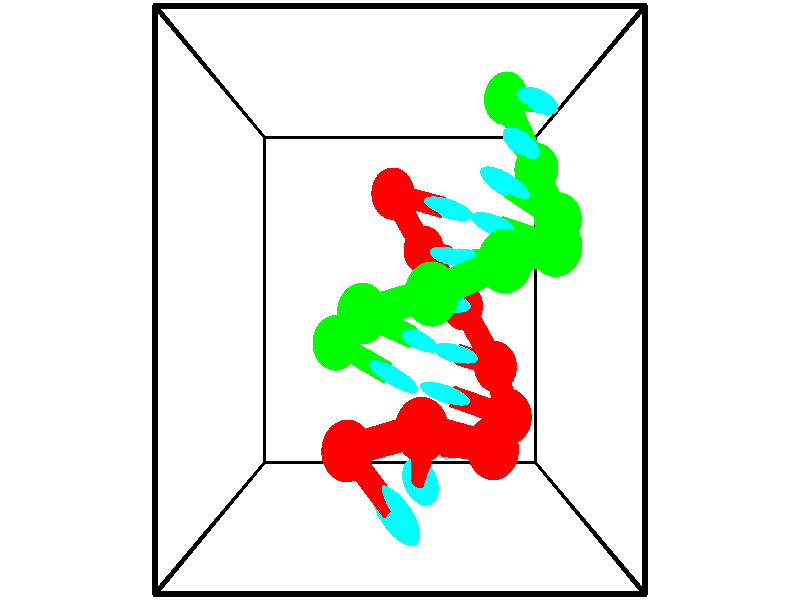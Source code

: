 // switches for output
#declare DRAW_BASES = 1; // possible values are 0, 1; only relevant for DNA ribbons
#declare DRAW_BASES_TYPE = 3; // possible values are 1, 2, 3; only relevant for DNA ribbons
#declare DRAW_FOG = 0; // set to 1 to enable fog

#include "colors.inc"

#include "transforms.inc"
background { rgb <1, 1, 1>}

#default {
   normal{
       ripples 0.25
       frequency 0.20
       turbulence 0.2
       lambda 5
   }
	finish {
		phong 0.1
		phong_size 40.
	}
}

// original window dimensions: 1024x640


// camera settings

camera {
	sky <-0, 1, 0>
	up <-0, 1, 0>
	right 1.6 * <1, 0, 0>
	location <2.5, 2.5, 11.1562>
	look_at <2.5, 2.5, 2.5>
	direction <0, 0, -8.6562>
	angle 67.0682
}


# declare cpy_camera_pos = <2.5, 2.5, 11.1562>;
# if (DRAW_FOG = 1)
fog {
	fog_type 2
	up vnormalize(cpy_camera_pos)
	color rgbt<1,1,1,0.3>
	distance 1e-5
	fog_alt 3e-3
	fog_offset 4
}
# end


// LIGHTS

# declare lum = 6;
global_settings {
	ambient_light rgb lum * <0.05, 0.05, 0.05>
	max_trace_level 15
}# declare cpy_direct_light_amount = 0.25;
light_source
{	1000 * <-1, -1, 1>,
	rgb lum * cpy_direct_light_amount
	parallel
}

light_source
{	1000 * <1, 1, -1>,
	rgb lum * cpy_direct_light_amount
	parallel
}

// strand 0

// nucleotide -1

// particle -1
sphere {
	<1.980958, 1.269797, 5.238919> 0.250000
	pigment { color rgbt <1,0,0,0> }
	no_shadow
}
cylinder {
	<2.254581, 0.982922, 5.292139>,  <2.418756, 0.810796, 5.324071>, 0.100000
	pigment { color rgbt <1,0,0,0> }
	no_shadow
}
cylinder {
	<2.254581, 0.982922, 5.292139>,  <1.980958, 1.269797, 5.238919>, 0.100000
	pigment { color rgbt <1,0,0,0> }
	no_shadow
}

// particle -1
sphere {
	<2.254581, 0.982922, 5.292139> 0.100000
	pigment { color rgbt <1,0,0,0> }
	no_shadow
}
sphere {
	0, 1
	scale<0.080000,0.200000,0.300000>
	matrix <0.534510, 0.368738, -0.760481,
		0.496348, 0.591331, 0.635584,
		0.684060, -0.717189, 0.133050,
		2.459799, 0.767765, 5.332054>
	pigment { color rgbt <0,1,1,0> }
	no_shadow
}
cylinder {
	<2.702018, 1.497213, 5.539331>,  <1.980958, 1.269797, 5.238919>, 0.130000
	pigment { color rgbt <1,0,0,0> }
	no_shadow
}

// nucleotide -1

// particle -1
sphere {
	<2.702018, 1.497213, 5.539331> 0.250000
	pigment { color rgbt <1,0,0,0> }
	no_shadow
}
cylinder {
	<2.703341, 1.196735, 5.275303>,  <2.704134, 1.016448, 5.116886>, 0.100000
	pigment { color rgbt <1,0,0,0> }
	no_shadow
}
cylinder {
	<2.703341, 1.196735, 5.275303>,  <2.702018, 1.497213, 5.539331>, 0.100000
	pigment { color rgbt <1,0,0,0> }
	no_shadow
}

// particle -1
sphere {
	<2.703341, 1.196735, 5.275303> 0.100000
	pigment { color rgbt <1,0,0,0> }
	no_shadow
}
sphere {
	0, 1
	scale<0.080000,0.200000,0.300000>
	matrix <0.455380, 0.588793, -0.667796,
		0.890291, -0.298376, 0.344025,
		0.003305, -0.751195, -0.660072,
		2.704332, 0.971377, 5.077281>
	pigment { color rgbt <0,1,1,0> }
	no_shadow
}
cylinder {
	<3.393456, 1.306697, 5.325717>,  <2.702018, 1.497213, 5.539331>, 0.130000
	pigment { color rgbt <1,0,0,0> }
	no_shadow
}

// nucleotide -1

// particle -1
sphere {
	<3.393456, 1.306697, 5.325717> 0.250000
	pigment { color rgbt <1,0,0,0> }
	no_shadow
}
cylinder {
	<3.126917, 1.261528, 5.030901>,  <2.966993, 1.234427, 4.854012>, 0.100000
	pigment { color rgbt <1,0,0,0> }
	no_shadow
}
cylinder {
	<3.126917, 1.261528, 5.030901>,  <3.393456, 1.306697, 5.325717>, 0.100000
	pigment { color rgbt <1,0,0,0> }
	no_shadow
}

// particle -1
sphere {
	<3.126917, 1.261528, 5.030901> 0.100000
	pigment { color rgbt <1,0,0,0> }
	no_shadow
}
sphere {
	0, 1
	scale<0.080000,0.200000,0.300000>
	matrix <0.380072, 0.798975, -0.466030,
		0.641501, -0.590667, -0.489478,
		-0.666349, -0.112922, -0.737040,
		2.927012, 1.227651, 4.809789>
	pigment { color rgbt <0,1,1,0> }
	no_shadow
}
cylinder {
	<3.678785, 1.445298, 4.580424>,  <3.393456, 1.306697, 5.325717>, 0.130000
	pigment { color rgbt <1,0,0,0> }
	no_shadow
}

// nucleotide -1

// particle -1
sphere {
	<3.678785, 1.445298, 4.580424> 0.250000
	pigment { color rgbt <1,0,0,0> }
	no_shadow
}
cylinder {
	<3.294941, 1.556084, 4.560661>,  <3.064635, 1.622555, 4.548803>, 0.100000
	pigment { color rgbt <1,0,0,0> }
	no_shadow
}
cylinder {
	<3.294941, 1.556084, 4.560661>,  <3.678785, 1.445298, 4.580424>, 0.100000
	pigment { color rgbt <1,0,0,0> }
	no_shadow
}

// particle -1
sphere {
	<3.294941, 1.556084, 4.560661> 0.100000
	pigment { color rgbt <1,0,0,0> }
	no_shadow
}
sphere {
	0, 1
	scale<0.080000,0.200000,0.300000>
	matrix <0.281312, 0.946903, -0.155689,
		0.003664, -0.163299, -0.986570,
		-0.959609, 0.276963, -0.049408,
		3.007058, 1.639173, 4.545839>
	pigment { color rgbt <0,1,1,0> }
	no_shadow
}
cylinder {
	<3.625314, 1.845897, 4.028337>,  <3.678785, 1.445298, 4.580424>, 0.130000
	pigment { color rgbt <1,0,0,0> }
	no_shadow
}

// nucleotide -1

// particle -1
sphere {
	<3.625314, 1.845897, 4.028337> 0.250000
	pigment { color rgbt <1,0,0,0> }
	no_shadow
}
cylinder {
	<3.333687, 1.937244, 4.286425>,  <3.158710, 1.992053, 4.441277>, 0.100000
	pigment { color rgbt <1,0,0,0> }
	no_shadow
}
cylinder {
	<3.333687, 1.937244, 4.286425>,  <3.625314, 1.845897, 4.028337>, 0.100000
	pigment { color rgbt <1,0,0,0> }
	no_shadow
}

// particle -1
sphere {
	<3.333687, 1.937244, 4.286425> 0.100000
	pigment { color rgbt <1,0,0,0> }
	no_shadow
}
sphere {
	0, 1
	scale<0.080000,0.200000,0.300000>
	matrix <0.165809, 0.973545, -0.157220,
		-0.664053, -0.007641, -0.747646,
		-0.729068, 0.228369, 0.645218,
		3.114966, 2.005755, 4.479990>
	pigment { color rgbt <0,1,1,0> }
	no_shadow
}
cylinder {
	<3.283045, 2.435958, 3.625207>,  <3.625314, 1.845897, 4.028337>, 0.130000
	pigment { color rgbt <1,0,0,0> }
	no_shadow
}

// nucleotide -1

// particle -1
sphere {
	<3.283045, 2.435958, 3.625207> 0.250000
	pigment { color rgbt <1,0,0,0> }
	no_shadow
}
cylinder {
	<3.179432, 2.451550, 4.011240>,  <3.117264, 2.460904, 4.242860>, 0.100000
	pigment { color rgbt <1,0,0,0> }
	no_shadow
}
cylinder {
	<3.179432, 2.451550, 4.011240>,  <3.283045, 2.435958, 3.625207>, 0.100000
	pigment { color rgbt <1,0,0,0> }
	no_shadow
}

// particle -1
sphere {
	<3.179432, 2.451550, 4.011240> 0.100000
	pigment { color rgbt <1,0,0,0> }
	no_shadow
}
sphere {
	0, 1
	scale<0.080000,0.200000,0.300000>
	matrix <0.129096, 0.991617, -0.005400,
		-0.957202, 0.123189, -0.261893,
		-0.259033, 0.038979, 0.965082,
		3.101722, 2.463243, 4.300765>
	pigment { color rgbt <0,1,1,0> }
	no_shadow
}
cylinder {
	<2.793962, 3.013938, 3.687696>,  <3.283045, 2.435958, 3.625207>, 0.130000
	pigment { color rgbt <1,0,0,0> }
	no_shadow
}

// nucleotide -1

// particle -1
sphere {
	<2.793962, 3.013938, 3.687696> 0.250000
	pigment { color rgbt <1,0,0,0> }
	no_shadow
}
cylinder {
	<2.943192, 2.956814, 4.054394>,  <3.032729, 2.922539, 4.274413>, 0.100000
	pigment { color rgbt <1,0,0,0> }
	no_shadow
}
cylinder {
	<2.943192, 2.956814, 4.054394>,  <2.793962, 3.013938, 3.687696>, 0.100000
	pigment { color rgbt <1,0,0,0> }
	no_shadow
}

// particle -1
sphere {
	<2.943192, 2.956814, 4.054394> 0.100000
	pigment { color rgbt <1,0,0,0> }
	no_shadow
}
sphere {
	0, 1
	scale<0.080000,0.200000,0.300000>
	matrix <0.200140, 0.977207, 0.070781,
		-0.905958, 0.157070, 0.393152,
		0.373074, -0.142810, 0.916745,
		3.055114, 2.913971, 4.329417>
	pigment { color rgbt <0,1,1,0> }
	no_shadow
}
cylinder {
	<2.417089, 3.530341, 4.133013>,  <2.793962, 3.013938, 3.687696>, 0.130000
	pigment { color rgbt <1,0,0,0> }
	no_shadow
}

// nucleotide -1

// particle -1
sphere {
	<2.417089, 3.530341, 4.133013> 0.250000
	pigment { color rgbt <1,0,0,0> }
	no_shadow
}
cylinder {
	<2.768969, 3.427349, 4.292929>,  <2.980097, 3.365554, 4.388878>, 0.100000
	pigment { color rgbt <1,0,0,0> }
	no_shadow
}
cylinder {
	<2.768969, 3.427349, 4.292929>,  <2.417089, 3.530341, 4.133013>, 0.100000
	pigment { color rgbt <1,0,0,0> }
	no_shadow
}

// particle -1
sphere {
	<2.768969, 3.427349, 4.292929> 0.100000
	pigment { color rgbt <1,0,0,0> }
	no_shadow
}
sphere {
	0, 1
	scale<0.080000,0.200000,0.300000>
	matrix <0.306381, 0.949861, -0.062415,
		-0.363674, 0.177394, 0.914479,
		0.879700, -0.257480, 0.399790,
		3.032879, 3.350105, 4.412866>
	pigment { color rgbt <0,1,1,0> }
	no_shadow
}
// strand 1

// nucleotide -1

// particle -1
sphere {
	<3.736726, 4.468215, 4.087094> 0.250000
	pigment { color rgbt <0,1,0,0> }
	no_shadow
}
cylinder {
	<3.866871, 4.354927, 4.447966>,  <3.944958, 4.286954, 4.664488>, 0.100000
	pigment { color rgbt <0,1,0,0> }
	no_shadow
}
cylinder {
	<3.866871, 4.354927, 4.447966>,  <3.736726, 4.468215, 4.087094>, 0.100000
	pigment { color rgbt <0,1,0,0> }
	no_shadow
}

// particle -1
sphere {
	<3.866871, 4.354927, 4.447966> 0.100000
	pigment { color rgbt <0,1,0,0> }
	no_shadow
}
sphere {
	0, 1
	scale<0.080000,0.200000,0.300000>
	matrix <-0.473127, -0.874833, -0.104008,
		0.818713, -0.393005, -0.418637,
		0.325362, -0.283221, 0.902178,
		3.964479, 4.269961, 4.718619>
	pigment { color rgbt <0,1,1,0> }
	no_shadow
}
cylinder {
	<4.094944, 3.776464, 4.086303>,  <3.736726, 4.468215, 4.087094>, 0.130000
	pigment { color rgbt <0,1,0,0> }
	no_shadow
}

// nucleotide -1

// particle -1
sphere {
	<4.094944, 3.776464, 4.086303> 0.250000
	pigment { color rgbt <0,1,0,0> }
	no_shadow
}
cylinder {
	<3.922779, 3.841896, 4.441378>,  <3.819480, 3.881155, 4.654422>, 0.100000
	pigment { color rgbt <0,1,0,0> }
	no_shadow
}
cylinder {
	<3.922779, 3.841896, 4.441378>,  <4.094944, 3.776464, 4.086303>, 0.100000
	pigment { color rgbt <0,1,0,0> }
	no_shadow
}

// particle -1
sphere {
	<3.922779, 3.841896, 4.441378> 0.100000
	pigment { color rgbt <0,1,0,0> }
	no_shadow
}
sphere {
	0, 1
	scale<0.080000,0.200000,0.300000>
	matrix <-0.415445, -0.908985, -0.033932,
		0.801343, -0.383389, 0.459197,
		-0.430412, 0.163580, 0.887686,
		3.793655, 3.890970, 4.707684>
	pigment { color rgbt <0,1,1,0> }
	no_shadow
}
cylinder {
	<4.222676, 3.226928, 4.564052>,  <4.094944, 3.776464, 4.086303>, 0.130000
	pigment { color rgbt <0,1,0,0> }
	no_shadow
}

// nucleotide -1

// particle -1
sphere {
	<4.222676, 3.226928, 4.564052> 0.250000
	pigment { color rgbt <0,1,0,0> }
	no_shadow
}
cylinder {
	<3.875961, 3.394730, 4.671902>,  <3.667933, 3.495410, 4.736612>, 0.100000
	pigment { color rgbt <0,1,0,0> }
	no_shadow
}
cylinder {
	<3.875961, 3.394730, 4.671902>,  <4.222676, 3.226928, 4.564052>, 0.100000
	pigment { color rgbt <0,1,0,0> }
	no_shadow
}

// particle -1
sphere {
	<3.875961, 3.394730, 4.671902> 0.100000
	pigment { color rgbt <0,1,0,0> }
	no_shadow
}
sphere {
	0, 1
	scale<0.080000,0.200000,0.300000>
	matrix <-0.406293, -0.907581, 0.105937,
		0.289148, -0.017722, 0.957120,
		-0.866787, 0.419503, 0.269625,
		3.615925, 3.520581, 4.752789>
	pigment { color rgbt <0,1,1,0> }
	no_shadow
}
cylinder {
	<4.038422, 2.939708, 5.199615>,  <4.222676, 3.226928, 4.564052>, 0.130000
	pigment { color rgbt <0,1,0,0> }
	no_shadow
}

// nucleotide -1

// particle -1
sphere {
	<4.038422, 2.939708, 5.199615> 0.250000
	pigment { color rgbt <0,1,0,0> }
	no_shadow
}
cylinder {
	<3.738052, 3.060715, 4.964806>,  <3.557831, 3.133319, 4.823920>, 0.100000
	pigment { color rgbt <0,1,0,0> }
	no_shadow
}
cylinder {
	<3.738052, 3.060715, 4.964806>,  <4.038422, 2.939708, 5.199615>, 0.100000
	pigment { color rgbt <0,1,0,0> }
	no_shadow
}

// particle -1
sphere {
	<3.738052, 3.060715, 4.964806> 0.100000
	pigment { color rgbt <0,1,0,0> }
	no_shadow
}
sphere {
	0, 1
	scale<0.080000,0.200000,0.300000>
	matrix <-0.381410, -0.924334, 0.011556,
		-0.539110, 0.232574, 0.809487,
		-0.750924, 0.302516, -0.587023,
		3.512775, 3.151470, 4.788699>
	pigment { color rgbt <0,1,1,0> }
	no_shadow
}
cylinder {
	<3.473880, 2.800400, 5.556713>,  <4.038422, 2.939708, 5.199615>, 0.130000
	pigment { color rgbt <0,1,0,0> }
	no_shadow
}

// nucleotide -1

// particle -1
sphere {
	<3.473880, 2.800400, 5.556713> 0.250000
	pigment { color rgbt <0,1,0,0> }
	no_shadow
}
cylinder {
	<3.342896, 2.823547, 5.179477>,  <3.264305, 2.837436, 4.953135>, 0.100000
	pigment { color rgbt <0,1,0,0> }
	no_shadow
}
cylinder {
	<3.342896, 2.823547, 5.179477>,  <3.473880, 2.800400, 5.556713>, 0.100000
	pigment { color rgbt <0,1,0,0> }
	no_shadow
}

// particle -1
sphere {
	<3.342896, 2.823547, 5.179477> 0.100000
	pigment { color rgbt <0,1,0,0> }
	no_shadow
}
sphere {
	0, 1
	scale<0.080000,0.200000,0.300000>
	matrix <-0.326487, -0.943573, 0.055465,
		-0.886665, 0.326070, 0.327877,
		-0.327461, 0.057868, -0.943091,
		3.244657, 2.840908, 4.896549>
	pigment { color rgbt <0,1,1,0> }
	no_shadow
}
cylinder {
	<2.792256, 2.545978, 5.580930>,  <3.473880, 2.800400, 5.556713>, 0.130000
	pigment { color rgbt <0,1,0,0> }
	no_shadow
}

// nucleotide -1

// particle -1
sphere {
	<2.792256, 2.545978, 5.580930> 0.250000
	pigment { color rgbt <0,1,0,0> }
	no_shadow
}
cylinder {
	<2.886497, 2.534889, 5.192348>,  <2.943042, 2.528236, 4.959199>, 0.100000
	pigment { color rgbt <0,1,0,0> }
	no_shadow
}
cylinder {
	<2.886497, 2.534889, 5.192348>,  <2.792256, 2.545978, 5.580930>, 0.100000
	pigment { color rgbt <0,1,0,0> }
	no_shadow
}

// particle -1
sphere {
	<2.886497, 2.534889, 5.192348> 0.100000
	pigment { color rgbt <0,1,0,0> }
	no_shadow
}
sphere {
	0, 1
	scale<0.080000,0.200000,0.300000>
	matrix <-0.445594, -0.891414, -0.082630,
		-0.863676, 0.452342, -0.222374,
		0.235604, -0.027723, -0.971454,
		2.957179, 2.526572, 4.900912>
	pigment { color rgbt <0,1,1,0> }
	no_shadow
}
cylinder {
	<2.130950, 2.390000, 5.243948>,  <2.792256, 2.545978, 5.580930>, 0.130000
	pigment { color rgbt <0,1,0,0> }
	no_shadow
}

// nucleotide -1

// particle -1
sphere {
	<2.130950, 2.390000, 5.243948> 0.250000
	pigment { color rgbt <0,1,0,0> }
	no_shadow
}
cylinder {
	<2.431992, 2.261925, 5.013794>,  <2.612616, 2.185080, 4.875701>, 0.100000
	pigment { color rgbt <0,1,0,0> }
	no_shadow
}
cylinder {
	<2.431992, 2.261925, 5.013794>,  <2.130950, 2.390000, 5.243948>, 0.100000
	pigment { color rgbt <0,1,0,0> }
	no_shadow
}

// particle -1
sphere {
	<2.431992, 2.261925, 5.013794> 0.100000
	pigment { color rgbt <0,1,0,0> }
	no_shadow
}
sphere {
	0, 1
	scale<0.080000,0.200000,0.300000>
	matrix <-0.390113, -0.920765, 0.002116,
		-0.530471, 0.222872, -0.817880,
		0.752604, -0.320188, -0.575384,
		2.657773, 2.165868, 4.841178>
	pigment { color rgbt <0,1,1,0> }
	no_shadow
}
cylinder {
	<1.804237, 2.113559, 4.614070>,  <2.130950, 2.390000, 5.243948>, 0.130000
	pigment { color rgbt <0,1,0,0> }
	no_shadow
}

// nucleotide -1

// particle -1
sphere {
	<1.804237, 2.113559, 4.614070> 0.250000
	pigment { color rgbt <0,1,0,0> }
	no_shadow
}
cylinder {
	<2.157280, 1.952644, 4.711368>,  <2.369106, 1.856096, 4.769746>, 0.100000
	pigment { color rgbt <0,1,0,0> }
	no_shadow
}
cylinder {
	<2.157280, 1.952644, 4.711368>,  <1.804237, 2.113559, 4.614070>, 0.100000
	pigment { color rgbt <0,1,0,0> }
	no_shadow
}

// particle -1
sphere {
	<2.157280, 1.952644, 4.711368> 0.100000
	pigment { color rgbt <0,1,0,0> }
	no_shadow
}
sphere {
	0, 1
	scale<0.080000,0.200000,0.300000>
	matrix <-0.431890, -0.898229, 0.081584,
		0.185669, -0.177062, -0.966528,
		0.882609, -0.402286, 0.243244,
		2.422063, 1.831958, 4.784341>
	pigment { color rgbt <0,1,1,0> }
	no_shadow
}
// box output
cylinder {
	<0.000000, 0.000000, 0.000000>,  <5.000000, 0.000000, 0.000000>, 0.025000
	pigment { color rgbt <0,0,0,0> }
	no_shadow
}
cylinder {
	<0.000000, 0.000000, 0.000000>,  <0.000000, 5.000000, 0.000000>, 0.025000
	pigment { color rgbt <0,0,0,0> }
	no_shadow
}
cylinder {
	<0.000000, 0.000000, 0.000000>,  <0.000000, 0.000000, 5.000000>, 0.025000
	pigment { color rgbt <0,0,0,0> }
	no_shadow
}
cylinder {
	<5.000000, 5.000000, 5.000000>,  <0.000000, 5.000000, 5.000000>, 0.025000
	pigment { color rgbt <0,0,0,0> }
	no_shadow
}
cylinder {
	<5.000000, 5.000000, 5.000000>,  <5.000000, 0.000000, 5.000000>, 0.025000
	pigment { color rgbt <0,0,0,0> }
	no_shadow
}
cylinder {
	<5.000000, 5.000000, 5.000000>,  <5.000000, 5.000000, 0.000000>, 0.025000
	pigment { color rgbt <0,0,0,0> }
	no_shadow
}
cylinder {
	<0.000000, 0.000000, 5.000000>,  <0.000000, 5.000000, 5.000000>, 0.025000
	pigment { color rgbt <0,0,0,0> }
	no_shadow
}
cylinder {
	<0.000000, 0.000000, 5.000000>,  <5.000000, 0.000000, 5.000000>, 0.025000
	pigment { color rgbt <0,0,0,0> }
	no_shadow
}
cylinder {
	<5.000000, 5.000000, 0.000000>,  <0.000000, 5.000000, 0.000000>, 0.025000
	pigment { color rgbt <0,0,0,0> }
	no_shadow
}
cylinder {
	<5.000000, 5.000000, 0.000000>,  <5.000000, 0.000000, 0.000000>, 0.025000
	pigment { color rgbt <0,0,0,0> }
	no_shadow
}
cylinder {
	<5.000000, 0.000000, 5.000000>,  <5.000000, 0.000000, 0.000000>, 0.025000
	pigment { color rgbt <0,0,0,0> }
	no_shadow
}
cylinder {
	<0.000000, 5.000000, 0.000000>,  <0.000000, 5.000000, 5.000000>, 0.025000
	pigment { color rgbt <0,0,0,0> }
	no_shadow
}
// end of box output
